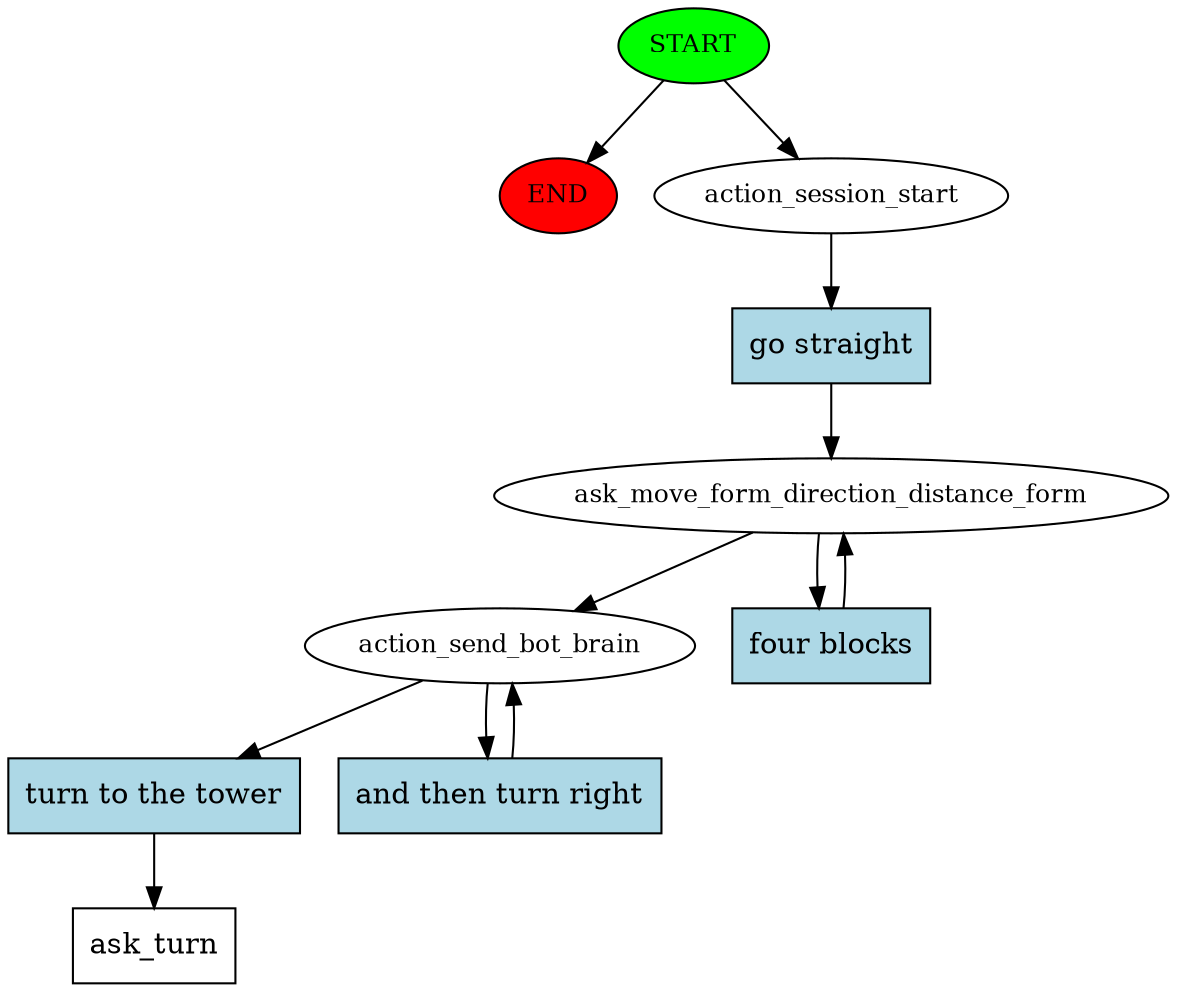digraph  {
0 [class="start active", fillcolor=green, fontsize=12, label=START, style=filled];
"-1" [class=end, fillcolor=red, fontsize=12, label=END, style=filled];
1 [class=active, fontsize=12, label=action_session_start];
2 [class=active, fontsize=12, label=ask_move_form_direction_distance_form];
4 [class=active, fontsize=12, label=action_send_bot_brain];
6 [class="intent dashed active", label=ask_turn, shape=rect];
7 [class="intent active", fillcolor=lightblue, label="go straight", shape=rect, style=filled];
8 [class="intent active", fillcolor=lightblue, label="four blocks", shape=rect, style=filled];
9 [class="intent active", fillcolor=lightblue, label="turn to the tower", shape=rect, style=filled];
10 [class="intent active", fillcolor=lightblue, label="and then turn right", shape=rect, style=filled];
0 -> "-1"  [class="", key=NONE, label=""];
0 -> 1  [class=active, key=NONE, label=""];
1 -> 7  [class=active, key=0];
2 -> 4  [class=active, key=NONE, label=""];
2 -> 8  [class=active, key=0];
4 -> 9  [class=active, key=0];
4 -> 10  [class=active, key=0];
7 -> 2  [class=active, key=0];
8 -> 2  [class=active, key=0];
9 -> 6  [class=active, key=0];
10 -> 4  [class=active, key=0];
}

